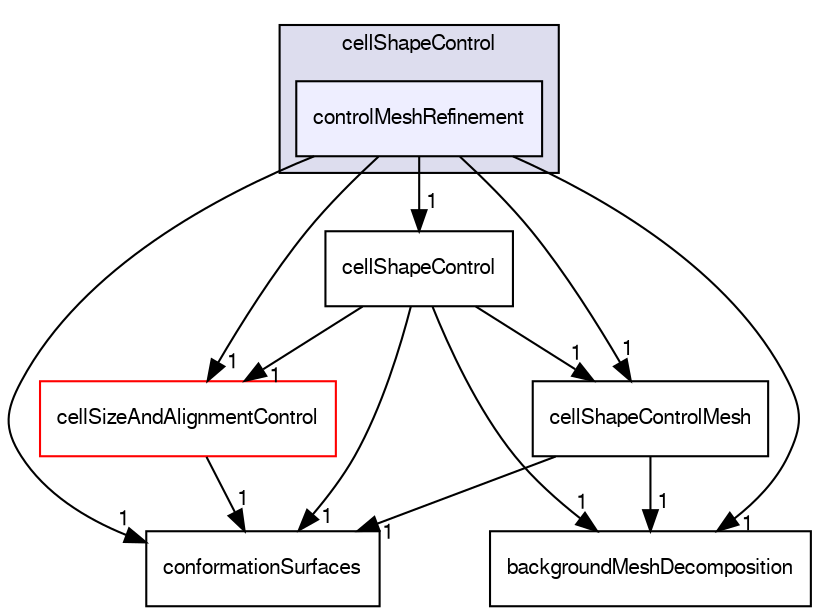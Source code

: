 digraph "applications/utilities/mesh/generation/foamyHexMesh/conformalVoronoiMesh/cellShapeControl/controlMeshRefinement" {
  bgcolor=transparent;
  compound=true
  node [ fontsize="10", fontname="FreeSans"];
  edge [ labelfontsize="10", labelfontname="FreeSans"];
  subgraph clusterdir_485e6c61ac1e1d556adbe52122e98a88 {
    graph [ bgcolor="#ddddee", pencolor="black", label="cellShapeControl" fontname="FreeSans", fontsize="10", URL="dir_485e6c61ac1e1d556adbe52122e98a88.html"]
  dir_52efab915310a70d4ccf5ed85d547836 [shape=box, label="controlMeshRefinement", style="filled", fillcolor="#eeeeff", pencolor="black", URL="dir_52efab915310a70d4ccf5ed85d547836.html"];
  }
  dir_e2e95cd0a776d00763f54e630b8bc759 [shape=box label="cellShapeControl" URL="dir_e2e95cd0a776d00763f54e630b8bc759.html"];
  dir_05643186e53d2462fa607018bdeb2939 [shape=box label="cellSizeAndAlignmentControl" color="red" URL="dir_05643186e53d2462fa607018bdeb2939.html"];
  dir_b76d5883d2ba2a9055ead2d1a88bec24 [shape=box label="conformationSurfaces" URL="dir_b76d5883d2ba2a9055ead2d1a88bec24.html"];
  dir_4e709cac60f3b91007ee017d7f912733 [shape=box label="backgroundMeshDecomposition" URL="dir_4e709cac60f3b91007ee017d7f912733.html"];
  dir_d931ce679712fcd14a217236e38befe4 [shape=box label="cellShapeControlMesh" URL="dir_d931ce679712fcd14a217236e38befe4.html"];
  dir_e2e95cd0a776d00763f54e630b8bc759->dir_05643186e53d2462fa607018bdeb2939 [headlabel="1", labeldistance=1.5 headhref="dir_000353_000355.html"];
  dir_e2e95cd0a776d00763f54e630b8bc759->dir_b76d5883d2ba2a9055ead2d1a88bec24 [headlabel="1", labeldistance=1.5 headhref="dir_000353_000381.html"];
  dir_e2e95cd0a776d00763f54e630b8bc759->dir_4e709cac60f3b91007ee017d7f912733 [headlabel="1", labeldistance=1.5 headhref="dir_000353_000350.html"];
  dir_e2e95cd0a776d00763f54e630b8bc759->dir_d931ce679712fcd14a217236e38befe4 [headlabel="1", labeldistance=1.5 headhref="dir_000353_000354.html"];
  dir_05643186e53d2462fa607018bdeb2939->dir_b76d5883d2ba2a9055ead2d1a88bec24 [headlabel="1", labeldistance=1.5 headhref="dir_000355_000381.html"];
  dir_52efab915310a70d4ccf5ed85d547836->dir_e2e95cd0a776d00763f54e630b8bc759 [headlabel="1", labeldistance=1.5 headhref="dir_000359_000353.html"];
  dir_52efab915310a70d4ccf5ed85d547836->dir_05643186e53d2462fa607018bdeb2939 [headlabel="1", labeldistance=1.5 headhref="dir_000359_000355.html"];
  dir_52efab915310a70d4ccf5ed85d547836->dir_b76d5883d2ba2a9055ead2d1a88bec24 [headlabel="1", labeldistance=1.5 headhref="dir_000359_000381.html"];
  dir_52efab915310a70d4ccf5ed85d547836->dir_4e709cac60f3b91007ee017d7f912733 [headlabel="1", labeldistance=1.5 headhref="dir_000359_000350.html"];
  dir_52efab915310a70d4ccf5ed85d547836->dir_d931ce679712fcd14a217236e38befe4 [headlabel="1", labeldistance=1.5 headhref="dir_000359_000354.html"];
  dir_d931ce679712fcd14a217236e38befe4->dir_b76d5883d2ba2a9055ead2d1a88bec24 [headlabel="1", labeldistance=1.5 headhref="dir_000354_000381.html"];
  dir_d931ce679712fcd14a217236e38befe4->dir_4e709cac60f3b91007ee017d7f912733 [headlabel="1", labeldistance=1.5 headhref="dir_000354_000350.html"];
}
